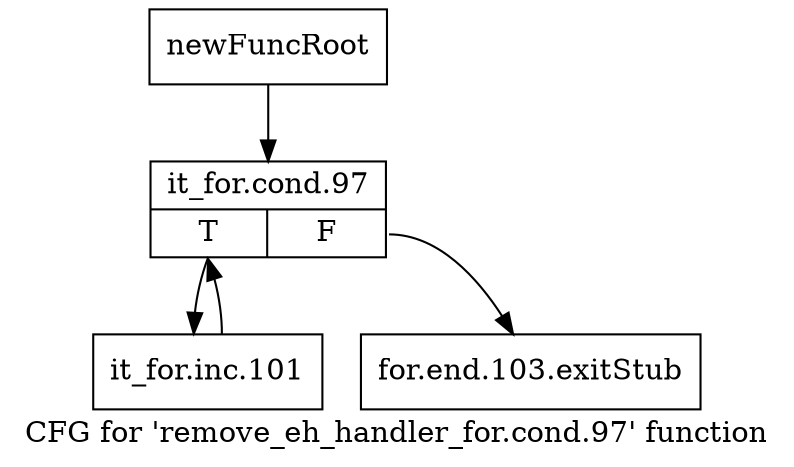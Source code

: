 digraph "CFG for 'remove_eh_handler_for.cond.97' function" {
	label="CFG for 'remove_eh_handler_for.cond.97' function";

	Node0xace42d0 [shape=record,label="{newFuncRoot}"];
	Node0xace42d0 -> Node0xacea550;
	Node0xacea500 [shape=record,label="{for.end.103.exitStub}"];
	Node0xacea550 [shape=record,label="{it_for.cond.97|{<s0>T|<s1>F}}"];
	Node0xacea550:s0 -> Node0xacea5a0;
	Node0xacea550:s1 -> Node0xacea500;
	Node0xacea5a0 [shape=record,label="{it_for.inc.101}"];
	Node0xacea5a0 -> Node0xacea550;
}
